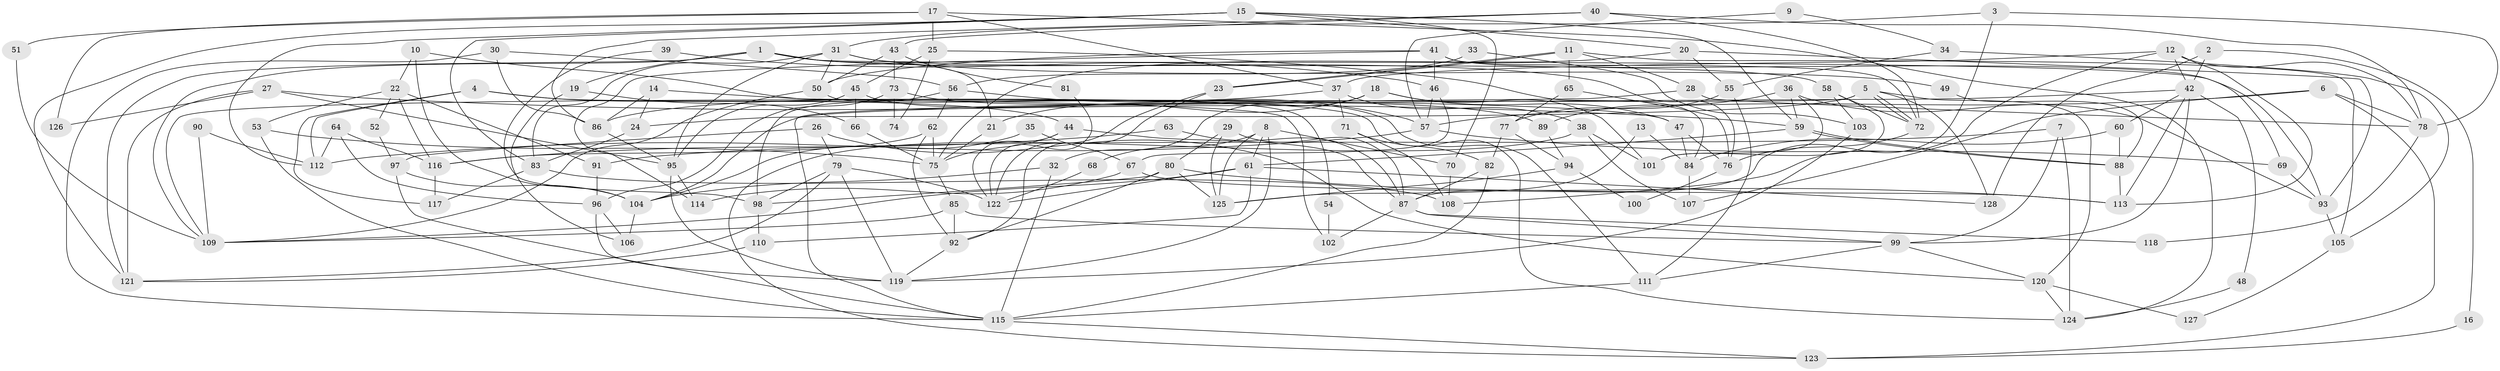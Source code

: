 // Generated by graph-tools (version 1.1) at 2025/11/02/27/25 16:11:24]
// undirected, 128 vertices, 256 edges
graph export_dot {
graph [start="1"]
  node [color=gray90,style=filled];
  1;
  2;
  3;
  4;
  5;
  6;
  7;
  8;
  9;
  10;
  11;
  12;
  13;
  14;
  15;
  16;
  17;
  18;
  19;
  20;
  21;
  22;
  23;
  24;
  25;
  26;
  27;
  28;
  29;
  30;
  31;
  32;
  33;
  34;
  35;
  36;
  37;
  38;
  39;
  40;
  41;
  42;
  43;
  44;
  45;
  46;
  47;
  48;
  49;
  50;
  51;
  52;
  53;
  54;
  55;
  56;
  57;
  58;
  59;
  60;
  61;
  62;
  63;
  64;
  65;
  66;
  67;
  68;
  69;
  70;
  71;
  72;
  73;
  74;
  75;
  76;
  77;
  78;
  79;
  80;
  81;
  82;
  83;
  84;
  85;
  86;
  87;
  88;
  89;
  90;
  91;
  92;
  93;
  94;
  95;
  96;
  97;
  98;
  99;
  100;
  101;
  102;
  103;
  104;
  105;
  106;
  107;
  108;
  109;
  110;
  111;
  112;
  113;
  114;
  115;
  116;
  117;
  118;
  119;
  120;
  121;
  122;
  123;
  124;
  125;
  126;
  127;
  128;
  1 -- 121;
  1 -- 109;
  1 -- 19;
  1 -- 21;
  1 -- 76;
  1 -- 93;
  2 -- 42;
  2 -- 128;
  2 -- 16;
  3 -- 78;
  3 -- 31;
  3 -- 87;
  4 -- 44;
  4 -- 112;
  4 -- 47;
  4 -- 117;
  5 -- 109;
  5 -- 72;
  5 -- 72;
  5 -- 24;
  5 -- 120;
  5 -- 128;
  6 -- 78;
  6 -- 57;
  6 -- 107;
  6 -- 123;
  7 -- 99;
  7 -- 124;
  7 -- 91;
  8 -- 61;
  8 -- 119;
  8 -- 68;
  8 -- 70;
  8 -- 125;
  9 -- 57;
  9 -- 34;
  10 -- 104;
  10 -- 22;
  10 -- 102;
  11 -- 28;
  11 -- 23;
  11 -- 23;
  11 -- 65;
  11 -- 105;
  12 -- 108;
  12 -- 37;
  12 -- 42;
  12 -- 78;
  12 -- 113;
  13 -- 125;
  13 -- 84;
  14 -- 24;
  14 -- 86;
  14 -- 124;
  15 -- 121;
  15 -- 20;
  15 -- 59;
  15 -- 70;
  15 -- 83;
  15 -- 112;
  16 -- 123;
  17 -- 124;
  17 -- 25;
  17 -- 37;
  17 -- 51;
  17 -- 126;
  18 -- 21;
  18 -- 47;
  18 -- 32;
  18 -- 101;
  19 -- 66;
  19 -- 106;
  20 -- 55;
  20 -- 75;
  20 -- 93;
  21 -- 75;
  22 -- 53;
  22 -- 116;
  22 -- 52;
  22 -- 91;
  23 -- 92;
  23 -- 122;
  24 -- 83;
  25 -- 45;
  25 -- 84;
  25 -- 74;
  26 -- 79;
  26 -- 120;
  26 -- 97;
  27 -- 59;
  27 -- 95;
  27 -- 121;
  27 -- 126;
  28 -- 78;
  28 -- 115;
  29 -- 80;
  29 -- 87;
  29 -- 125;
  30 -- 56;
  30 -- 115;
  30 -- 86;
  31 -- 58;
  31 -- 95;
  31 -- 49;
  31 -- 50;
  31 -- 83;
  32 -- 104;
  32 -- 115;
  33 -- 103;
  33 -- 56;
  34 -- 55;
  34 -- 105;
  35 -- 67;
  35 -- 104;
  36 -- 93;
  36 -- 59;
  36 -- 89;
  36 -- 101;
  37 -- 71;
  37 -- 38;
  37 -- 86;
  38 -- 101;
  38 -- 107;
  38 -- 123;
  39 -- 98;
  39 -- 46;
  40 -- 86;
  40 -- 72;
  40 -- 43;
  40 -- 78;
  41 -- 114;
  41 -- 72;
  41 -- 46;
  41 -- 50;
  41 -- 69;
  42 -- 60;
  42 -- 48;
  42 -- 99;
  42 -- 104;
  42 -- 113;
  43 -- 50;
  43 -- 73;
  43 -- 81;
  44 -- 122;
  44 -- 75;
  44 -- 87;
  45 -- 111;
  45 -- 95;
  45 -- 66;
  46 -- 57;
  46 -- 67;
  47 -- 76;
  47 -- 84;
  48 -- 124;
  49 -- 88;
  50 -- 54;
  50 -- 109;
  51 -- 109;
  52 -- 97;
  53 -- 75;
  53 -- 115;
  54 -- 102;
  55 -- 77;
  55 -- 111;
  56 -- 62;
  56 -- 98;
  56 -- 57;
  57 -- 69;
  57 -- 112;
  58 -- 72;
  58 -- 101;
  58 -- 103;
  59 -- 88;
  59 -- 88;
  59 -- 61;
  60 -- 88;
  60 -- 84;
  61 -- 122;
  61 -- 109;
  61 -- 110;
  61 -- 128;
  62 -- 116;
  62 -- 92;
  62 -- 75;
  63 -- 116;
  63 -- 87;
  64 -- 112;
  64 -- 96;
  64 -- 116;
  65 -- 77;
  65 -- 76;
  66 -- 75;
  67 -- 113;
  67 -- 114;
  68 -- 122;
  69 -- 93;
  70 -- 108;
  71 -- 82;
  71 -- 108;
  72 -- 76;
  73 -- 96;
  73 -- 74;
  73 -- 89;
  75 -- 85;
  76 -- 100;
  77 -- 94;
  77 -- 82;
  78 -- 118;
  79 -- 119;
  79 -- 98;
  79 -- 121;
  79 -- 122;
  80 -- 125;
  80 -- 113;
  80 -- 92;
  80 -- 98;
  81 -- 122;
  82 -- 87;
  82 -- 115;
  83 -- 108;
  83 -- 117;
  84 -- 107;
  85 -- 99;
  85 -- 109;
  85 -- 92;
  86 -- 95;
  87 -- 99;
  87 -- 102;
  87 -- 118;
  88 -- 113;
  89 -- 94;
  90 -- 112;
  90 -- 109;
  91 -- 96;
  92 -- 119;
  93 -- 105;
  94 -- 125;
  94 -- 100;
  95 -- 119;
  95 -- 114;
  96 -- 106;
  96 -- 119;
  97 -- 115;
  97 -- 104;
  98 -- 110;
  99 -- 111;
  99 -- 120;
  103 -- 119;
  104 -- 106;
  105 -- 127;
  110 -- 121;
  111 -- 115;
  115 -- 123;
  116 -- 117;
  120 -- 124;
  120 -- 127;
}
